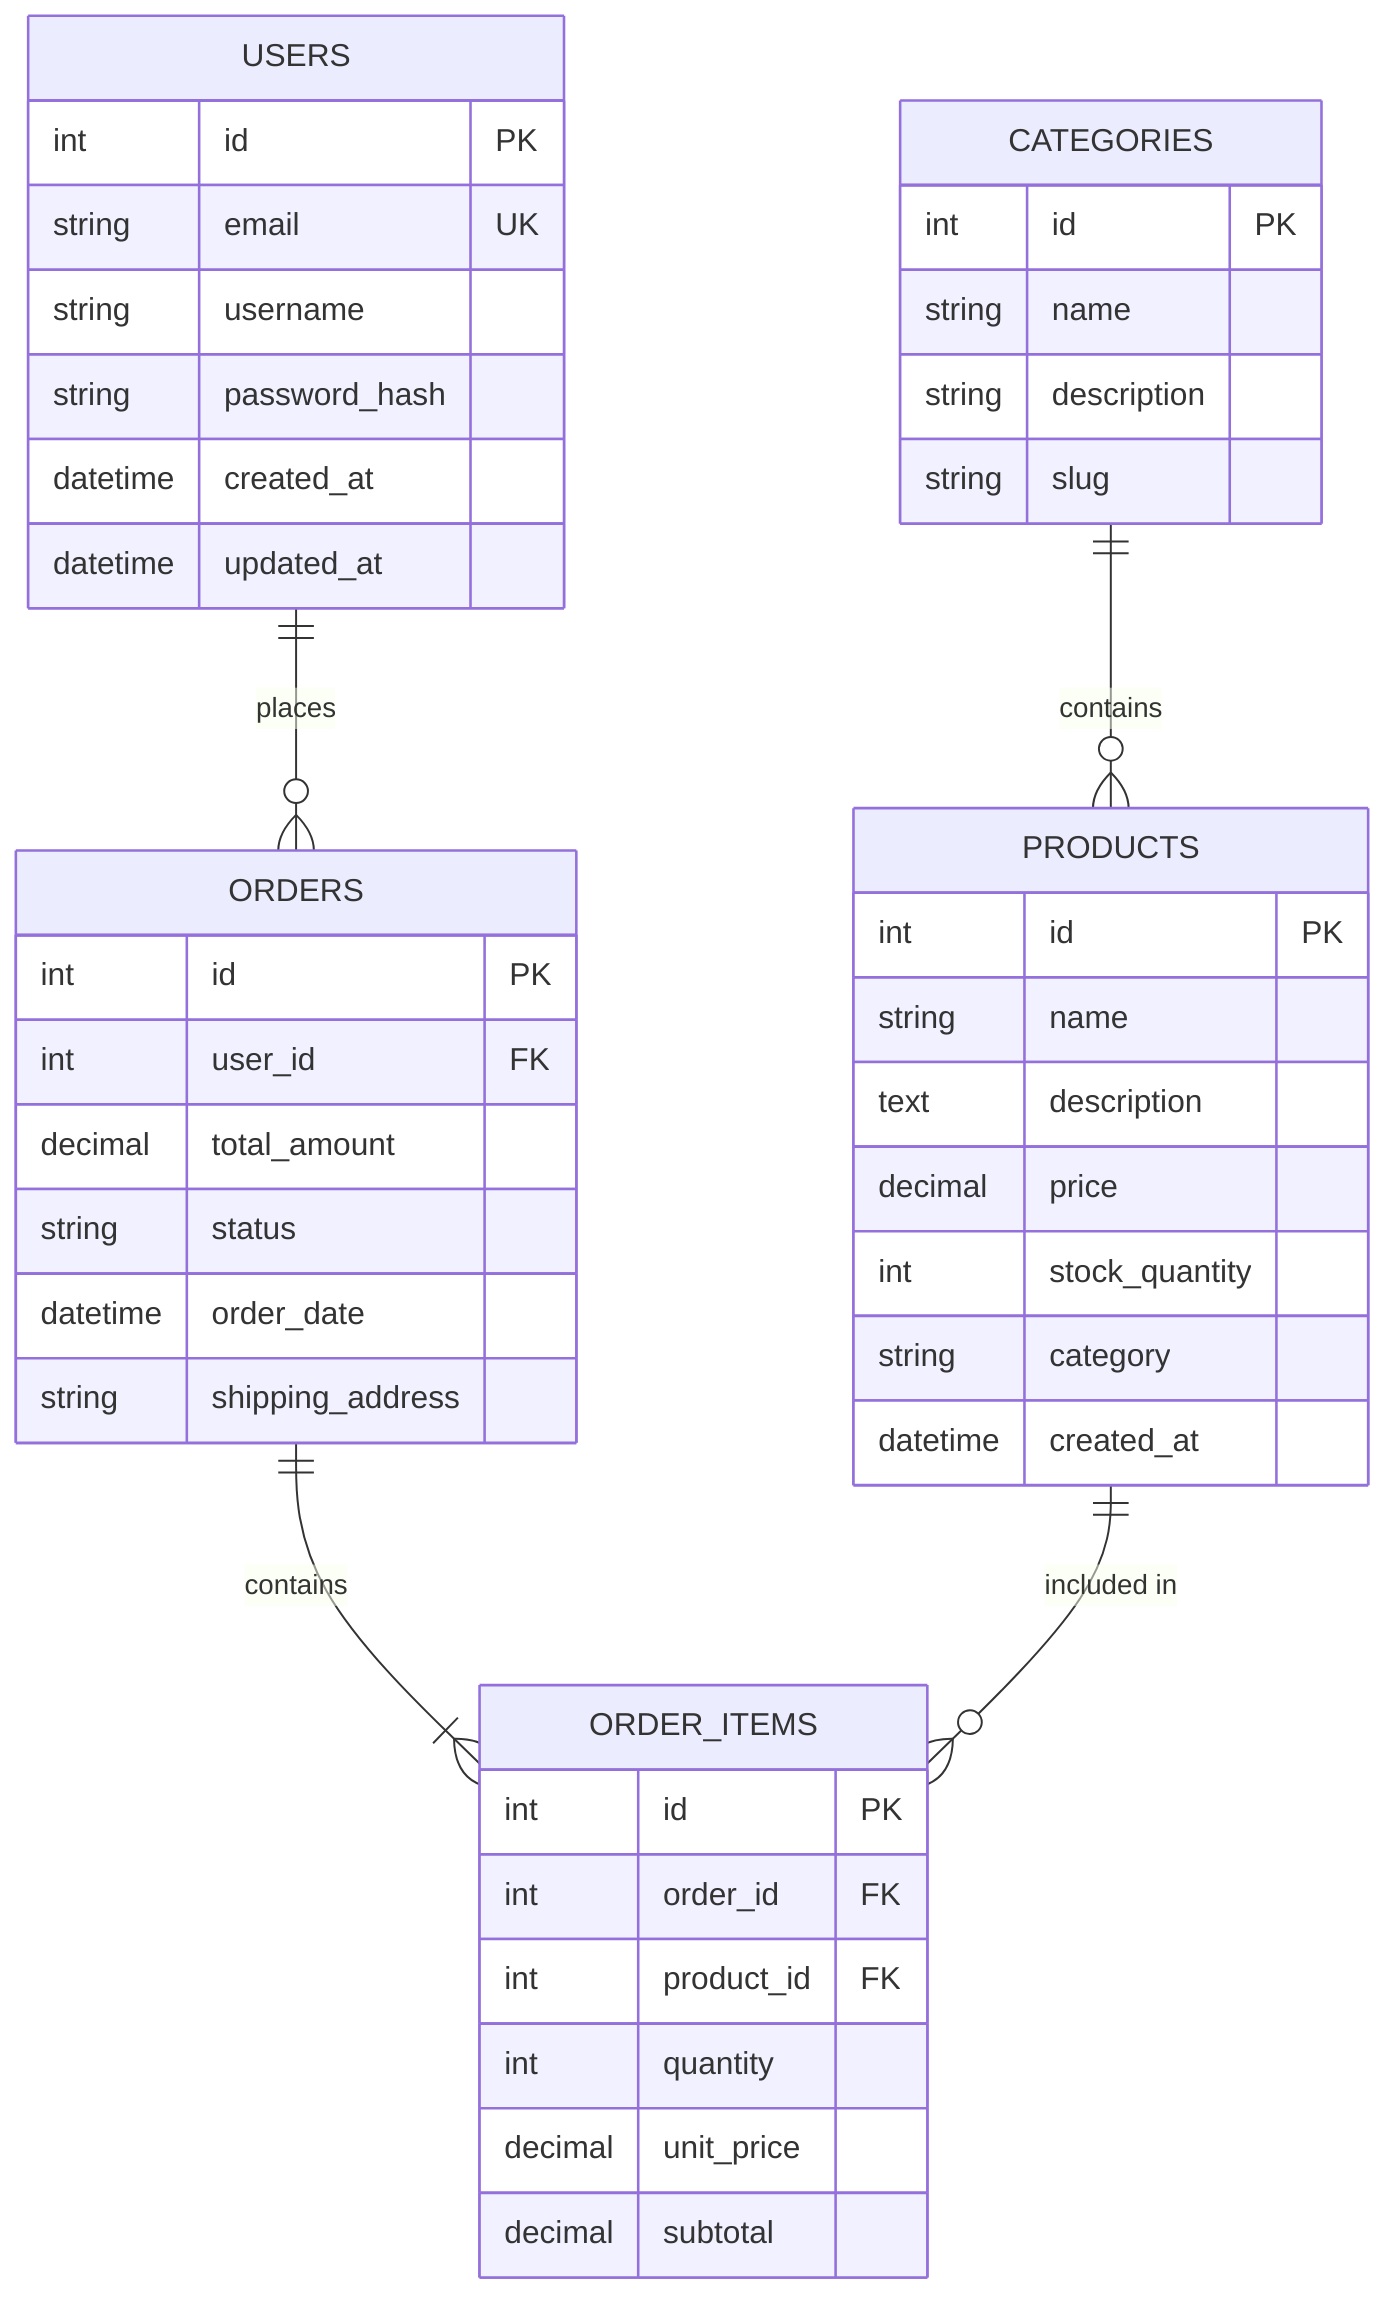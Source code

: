 erDiagram
    USERS ||--o{ ORDERS : places
    USERS {
        int id PK
        string email UK
        string username
        string password_hash
        datetime created_at
        datetime updated_at
    }

    ORDERS ||--|{ ORDER_ITEMS : contains
    ORDERS {
        int id PK
        int user_id FK
        decimal total_amount
        string status
        datetime order_date
        string shipping_address
    }

    PRODUCTS ||--o{ ORDER_ITEMS : "included in"
    PRODUCTS {
        int id PK
        string name
        text description
        decimal price
        int stock_quantity
        string category
        datetime created_at
    }

    ORDER_ITEMS {
        int id PK
        int order_id FK
        int product_id FK
        int quantity
        decimal unit_price
        decimal subtotal
    }

    CATEGORIES ||--o{ PRODUCTS : contains
    CATEGORIES {
        int id PK
        string name
        string description
        string slug
    }